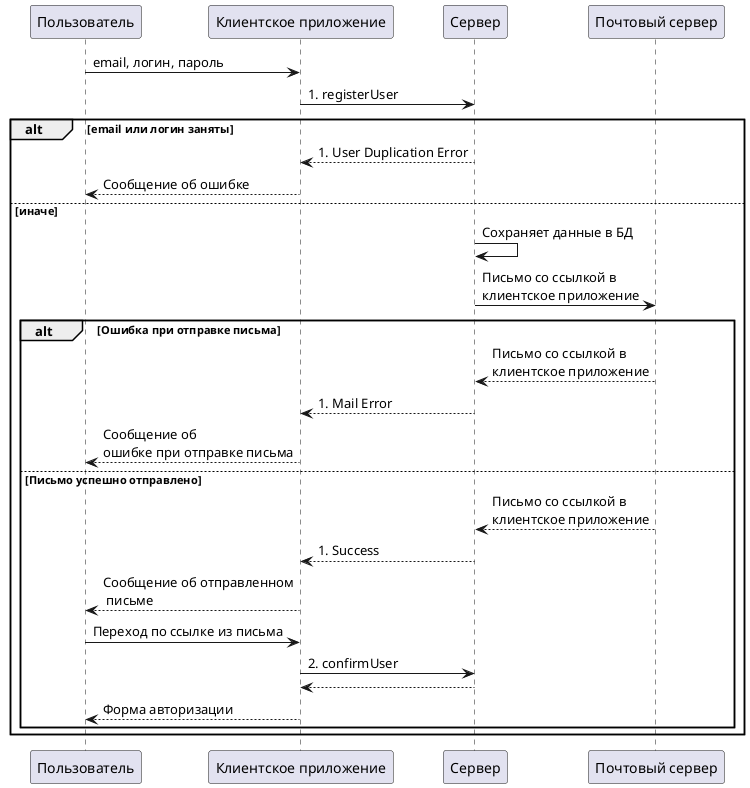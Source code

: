 @startuml

Пользователь -> "Клиентское приложение" : email, логин, пароль
"Клиентское приложение" -> Сервер: 1. registerUser

alt email или логин заняты
    "Клиентское приложение" <-- Сервер: 1. User Duplication Error
    "Клиентское приложение" --> Пользователь: Сообщение об ошибке
else иначе
    Сервер -> Сервер: Сохраняет данные в БД
    Сервер -> "Почтовый сервер": Письмо со ссылкой в\nклиентское приложение
    alt Ошибка при отправке письма
        Сервер <-- "Почтовый сервер": Письмо со ссылкой в\nклиентское приложение
        "Клиентское приложение" <-- Сервер: 1. Mail Error
        Пользователь <-- "Клиентское приложение" : Сообщение об \nошибке при отправке письма
    else Письмо успешно отправлено
        Сервер <-- "Почтовый сервер": Письмо со ссылкой в\nклиентское приложение
        "Клиентское приложение" <-- Сервер: 1. Success
        Пользователь <-- "Клиентское приложение" : Сообщение об отправленном\n письме

        Пользователь -> "Клиентское приложение" : Переход по ссылке из письма

        "Клиентское приложение" -> Сервер: 2. confirmUser
        "Клиентское приложение" <-- Сервер
        Пользователь <-- "Клиентское приложение" : Форма авторизации
    end
end

@enduml

